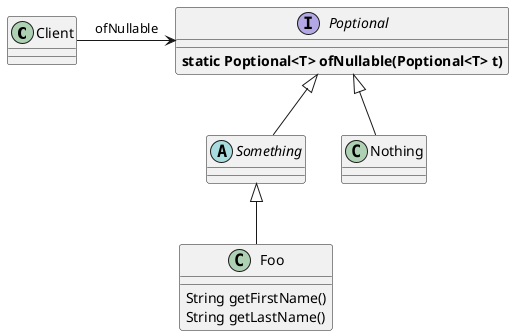 @startuml

class Client{
}
interface Poptional{
    <B>static Poptional<T> ofNullable(Poptional<T> t)
}
abstract class Something
class Nothing
class Foo {
    String getFirstName()
    String getLastName()
}

Poptional <|-- Something
Poptional <|-- Nothing
Something <|-- Foo
Client -> Poptional: ofNullable
@enduml